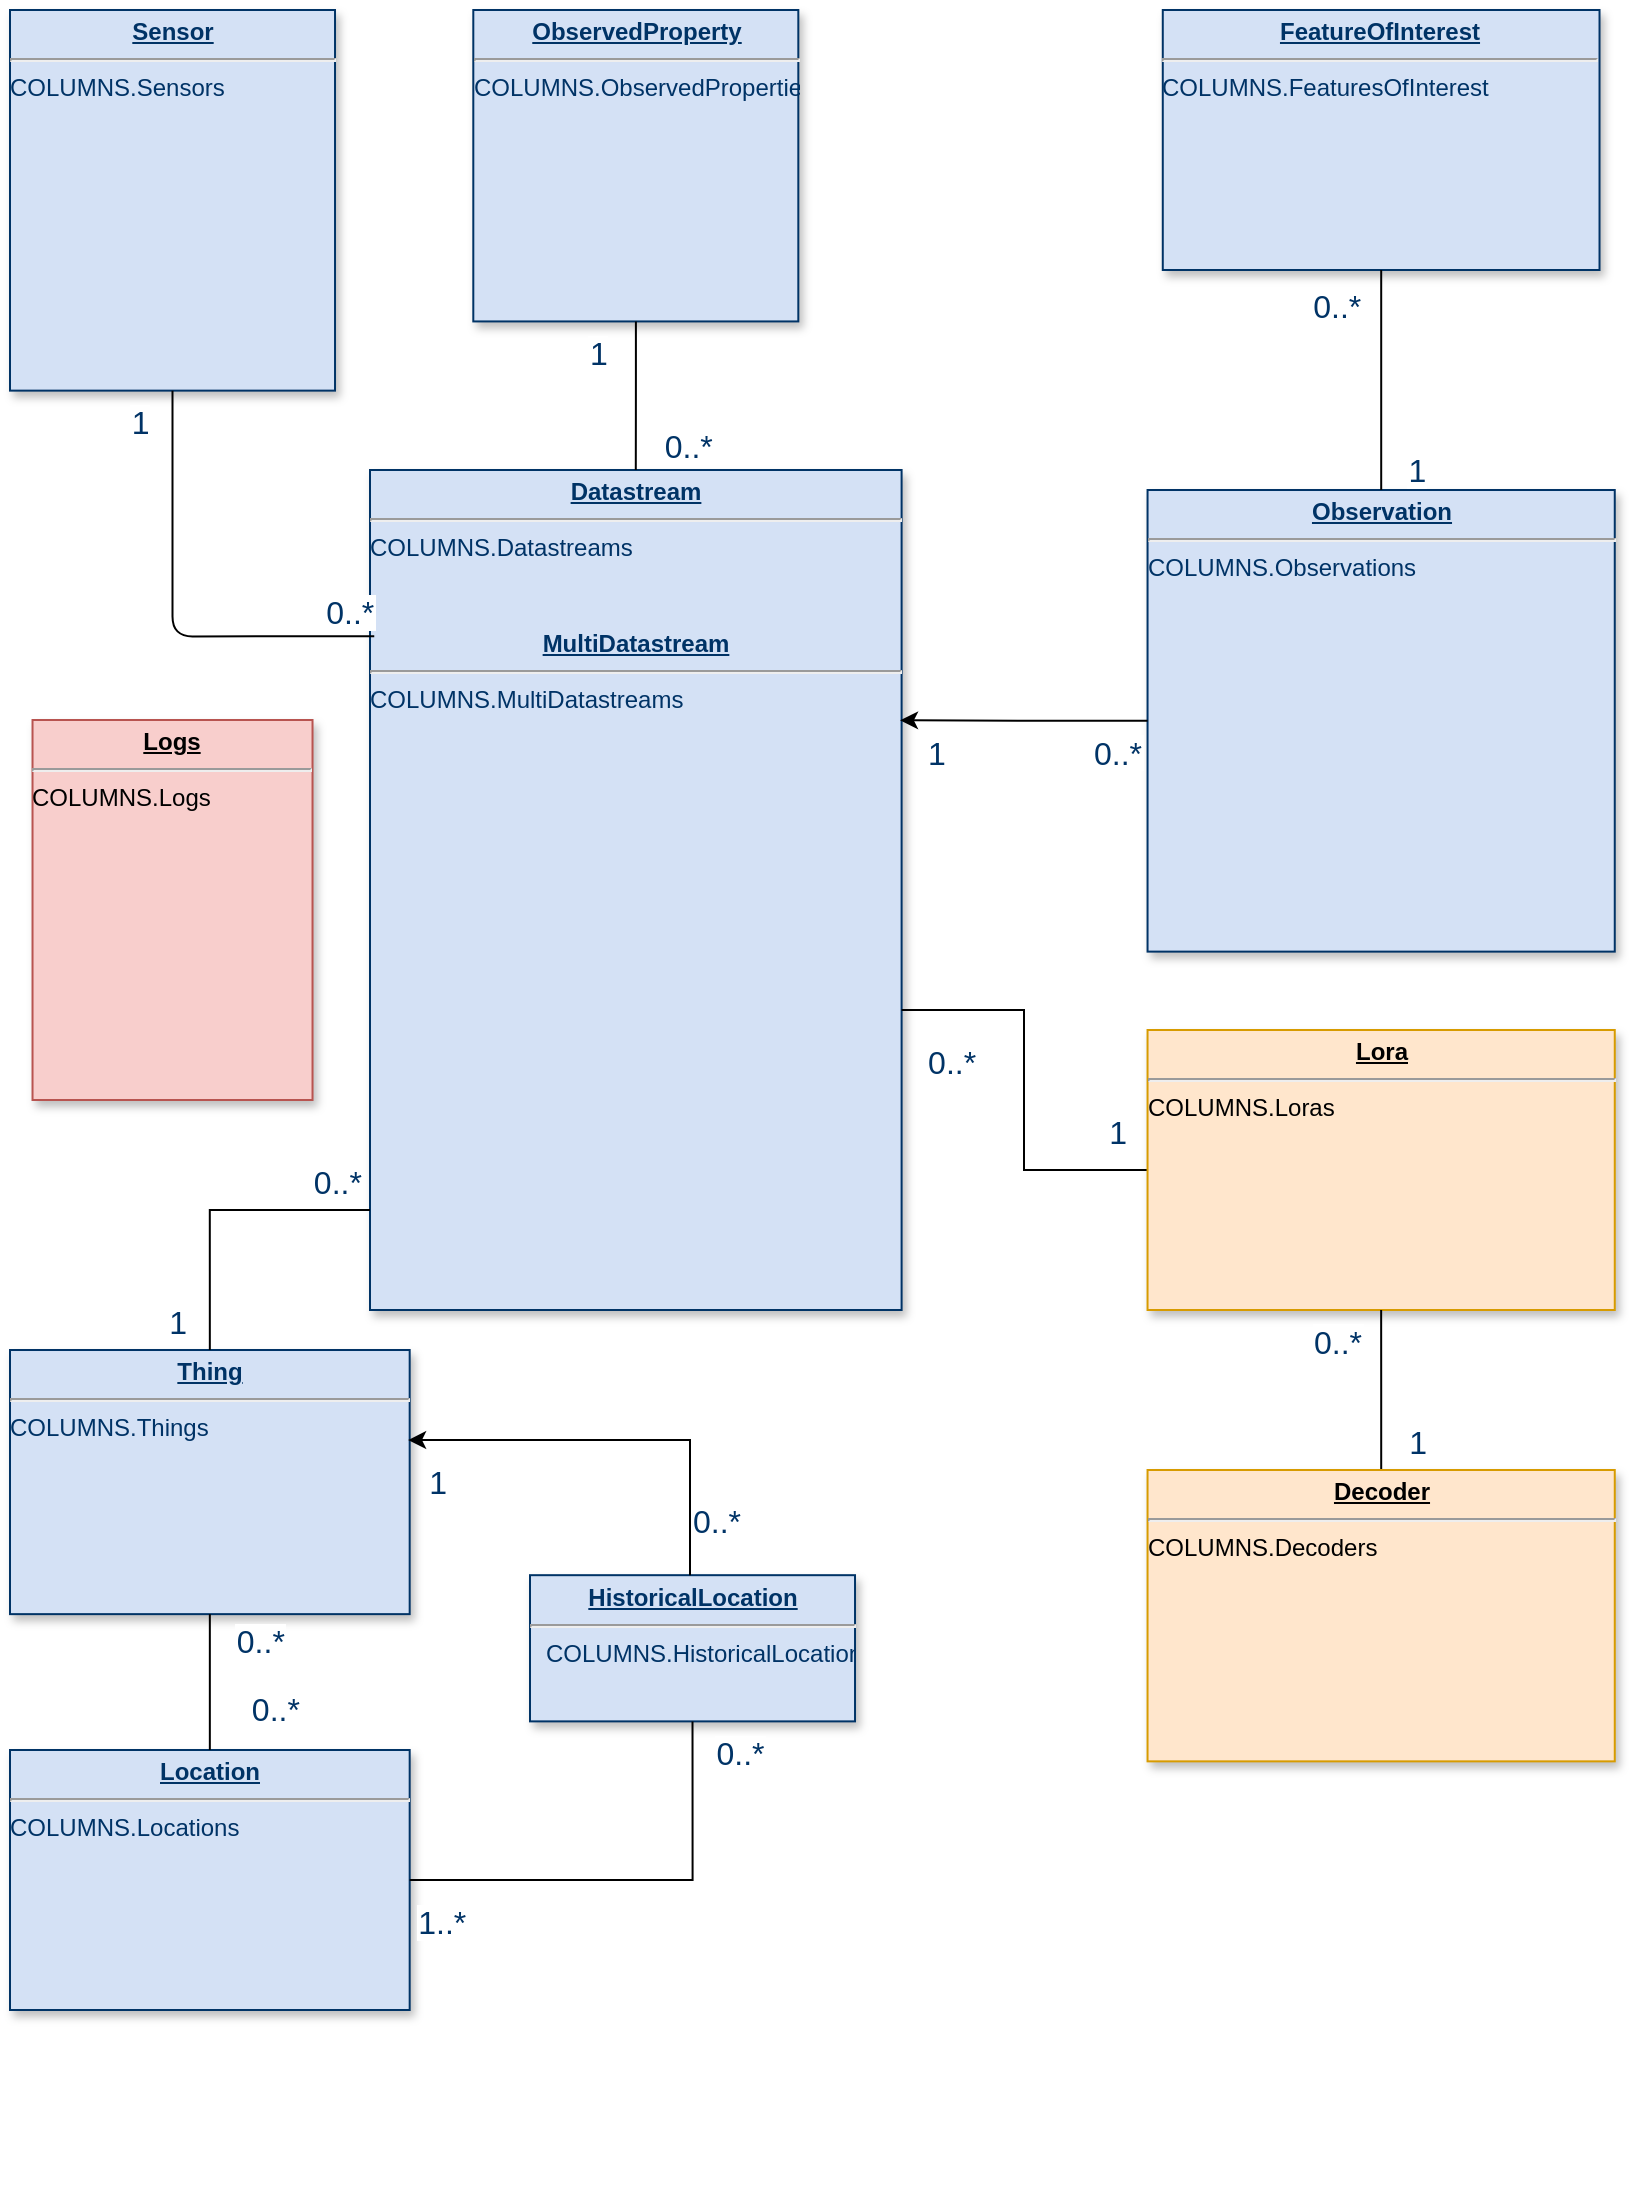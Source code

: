 <mxfile version="22.1.18" type="github">
  <diagram name="Page-1" id="efa7a0a1-bf9b-a30e-e6df-94a7791c09e9">
    <mxGraphModel dx="2576" dy="2226" grid="1" gridSize="10" guides="1" tooltips="1" connect="1" arrows="1" fold="1" page="1" pageScale="1" pageWidth="826" pageHeight="1169" background="none" math="0" shadow="0">
      <root>
        <mxCell id="0" />
        <mxCell id="1" parent="0" />
        <mxCell id="BFmJljl-8hoy7SMpkLxM-120" value="" style="group" parent="1" vertex="1" connectable="0">
          <mxGeometry y="-30" width="813.61" height="1089" as="geometry" />
        </mxCell>
        <mxCell id="34" value="&lt;p style=&quot;margin: 0px ; margin-top: 4px ; text-align: center ; text-decoration: underline&quot;&gt;&lt;strong&gt;Thing&lt;/strong&gt;&lt;/p&gt;&lt;hr&gt;COLUMNS.Things" style="verticalAlign=top;align=left;overflow=fill;fontSize=12;fontFamily=Helvetica;html=1;strokeColor=#003366;shadow=1;fillColor=#D4E1F5;fontColor=#003366" parent="BFmJljl-8hoy7SMpkLxM-120" vertex="1">
          <mxGeometry y="670.004" width="199.84" height="132.063" as="geometry" />
        </mxCell>
        <mxCell id="22" value="&lt;p style=&quot;margin: 0px; margin-top: 4px; text-align: center; text-decoration: underline;&quot;&gt;&lt;strong&gt;Observation&lt;/strong&gt;&lt;/p&gt;&lt;hr&gt;COLUMNS.Observations" style="verticalAlign=top;align=left;overflow=fill;fontSize=12;fontFamily=Helvetica;html=1;strokeColor=#003366;shadow=1;fillColor=#D4E1F5;fontColor=#003366" parent="BFmJljl-8hoy7SMpkLxM-120" vertex="1">
          <mxGeometry x="568.775" y="240.004" width="233.605" height="230.806" as="geometry" />
        </mxCell>
        <mxCell id="23" value="&lt;p style=&quot;margin: 0px; margin-top: 4px; text-align: center; text-decoration: underline;&quot;&gt;&lt;strong&gt;ObservedProperty&lt;/strong&gt;&lt;/p&gt;&lt;hr&gt;COLUMNS.ObservedProperties" style="verticalAlign=top;align=left;overflow=fill;fontSize=12;fontFamily=Helvetica;html=1;strokeColor=#003366;shadow=1;fillColor=#D4E1F5;fontColor=#003366" parent="BFmJljl-8hoy7SMpkLxM-120" vertex="1">
          <mxGeometry x="231.65" width="162.51" height="155.714" as="geometry" />
        </mxCell>
        <mxCell id="24" value="&lt;p style=&quot;margin: 0px; margin-top: 4px; text-align: center; text-decoration: underline;&quot;&gt;&lt;strong&gt;Sensor&lt;/strong&gt;&lt;/p&gt;&lt;hr&gt;COLUMNS.Sensors" style="verticalAlign=top;align=left;overflow=fill;fontSize=12;fontFamily=Helvetica;html=1;strokeColor=#003366;shadow=1;fillColor=#D4E1F5;fontColor=#003366" parent="BFmJljl-8hoy7SMpkLxM-120" vertex="1">
          <mxGeometry width="162.51" height="190.317" as="geometry" />
        </mxCell>
        <mxCell id="27" value="&lt;p style=&quot;margin: 0px; margin-top: 4px; text-align: center; text-decoration: underline;&quot;&gt;&lt;strong&gt;FeatureOfInterest&lt;/strong&gt;&lt;/p&gt;&lt;hr&gt;COLUMNS.FeaturesOfInterest" style="verticalAlign=top;align=left;overflow=fill;fontSize=12;fontFamily=Helvetica;html=1;strokeColor=#003366;shadow=1;fillColor=#D4E1F5;fontColor=#003366" parent="BFmJljl-8hoy7SMpkLxM-120" vertex="1">
          <mxGeometry x="576.39" width="218.37" height="130" as="geometry" />
        </mxCell>
        <mxCell id="28" value="&lt;p style=&quot;margin: 0px; margin-top: 4px; text-align: center; text-decoration: underline;&quot;&gt;&lt;strong&gt;Location&lt;/strong&gt;&lt;/p&gt;&lt;hr&gt;COLUMNS.Locations" style="verticalAlign=top;align=left;overflow=fill;fontSize=12;fontFamily=Helvetica;html=1;strokeColor=#003366;shadow=1;fillColor=#D4E1F5;fontColor=#003366" parent="BFmJljl-8hoy7SMpkLxM-120" vertex="1">
          <mxGeometry y="870" width="199.84" height="130" as="geometry" />
        </mxCell>
        <mxCell id="29" value="&lt;p style=&quot;margin: 0px; margin-top: 4px; text-align: center; text-decoration: underline;&quot;&gt;&lt;strong&gt;Datastream&lt;/strong&gt;&lt;/p&gt;&lt;hr&gt;&lt;div&gt;COLUMNS.Datastreams&lt;/div&gt;&lt;div&gt;&lt;br&gt;&lt;/div&gt;&lt;div&gt;&lt;br&gt;&lt;/div&gt;&lt;div&gt;&lt;p style=&quot;margin: 0px; margin-top: 4px; text-align: center; text-decoration: underline;&quot;&gt;&lt;strong&gt;MultiDatastream&lt;/strong&gt;&lt;/p&gt;&lt;hr&gt;COLUMNS.MultiDatastreams&lt;/div&gt;" style="verticalAlign=top;align=left;overflow=fill;fontSize=12;fontFamily=Helvetica;html=1;strokeColor=#003366;shadow=1;fillColor=#D4E1F5;fontColor=#003366" parent="BFmJljl-8hoy7SMpkLxM-120" vertex="1">
          <mxGeometry x="180" y="230" width="265.8" height="420" as="geometry" />
        </mxCell>
        <mxCell id="33" value="&lt;p style=&quot;margin: 0px; margin-top: 4px; text-align: center; text-decoration: underline;&quot;&gt;&lt;strong&gt;HistoricalLocation&lt;/strong&gt;&lt;/p&gt;&lt;hr&gt;&lt;p style=&quot;margin: 0px; margin-left: 8px;&quot;&gt;COLUMNS.HistoricalLocations&lt;/p&gt;" style="verticalAlign=top;align=left;overflow=fill;fontSize=12;fontFamily=Helvetica;html=1;strokeColor=#003366;shadow=1;fillColor=#D4E1F5;fontColor=#003366" parent="BFmJljl-8hoy7SMpkLxM-120" vertex="1">
          <mxGeometry x="260" y="782.59" width="162.51" height="73.1" as="geometry" />
        </mxCell>
        <mxCell id="51" value="" style="endArrow=none;endSize=12;startArrow=none;startSize=14;startFill=0;edgeStyle=orthogonalEdgeStyle;endFill=0;" parent="BFmJljl-8hoy7SMpkLxM-120" source="23" target="29" edge="1">
          <mxGeometry x="395.463" y="615.483" as="geometry">
            <mxPoint x="385.306" y="597.897" as="sourcePoint" />
            <mxPoint x="547.814" y="597.897" as="targetPoint" />
          </mxGeometry>
        </mxCell>
        <mxCell id="52" value="1" style="resizable=0;align=left;verticalAlign=top;labelBackgroundColor=#ffffff;fontSize=16;strokeColor=#003366;shadow=1;fillColor=#D4E1F5;fontColor=#003366" parent="51" connectable="0" vertex="1">
          <mxGeometry x="-1" relative="1" as="geometry">
            <mxPoint x="-25" as="offset" />
          </mxGeometry>
        </mxCell>
        <mxCell id="53" value="0..*&#xa;" style="resizable=0;align=right;verticalAlign=top;labelBackgroundColor=#ffffff;fontSize=16;strokeColor=#003366;shadow=1;fillColor=#D4E1F5;fontColor=#003366" parent="51" connectable="0" vertex="1">
          <mxGeometry x="1" relative="1" as="geometry">
            <mxPoint x="40" y="-28" as="offset" />
          </mxGeometry>
        </mxCell>
        <mxCell id="66" value="" style="endArrow=none;endSize=12;startArrow=none;startSize=14;startFill=0;edgeStyle=orthogonalEdgeStyle;entryX=1;entryY=0.5;entryDx=0;entryDy=0;endFill=0;exitX=0.5;exitY=1;exitDx=0;exitDy=0;rounded=0;curved=0;" parent="BFmJljl-8hoy7SMpkLxM-120" source="33" target="28" edge="1">
          <mxGeometry x="476.717" y="925.264" as="geometry">
            <mxPoint x="466.56" y="907.679" as="sourcePoint" />
            <mxPoint x="985.204" y="1336.477" as="targetPoint" />
          </mxGeometry>
        </mxCell>
        <mxCell id="67" value="0..*" style="resizable=0;align=left;verticalAlign=top;labelBackgroundColor=#ffffff;fontSize=16;strokeColor=#003366;shadow=1;fillColor=#D4E1F5;fontColor=#003366" parent="66" connectable="0" vertex="1">
          <mxGeometry x="-1" relative="1" as="geometry">
            <mxPoint x="10" as="offset" />
          </mxGeometry>
        </mxCell>
        <mxCell id="68" value="1..*" style="resizable=0;align=right;verticalAlign=top;labelBackgroundColor=#ffffff;fontSize=16;strokeColor=#003366;shadow=1;fillColor=#D4E1F5;fontColor=#003366" parent="66" connectable="0" vertex="1">
          <mxGeometry x="1" relative="1" as="geometry">
            <mxPoint x="30" y="5" as="offset" />
          </mxGeometry>
        </mxCell>
        <mxCell id="72" value="" style="endArrow=none;endSize=12;startArrow=none;startSize=14;startFill=0;edgeStyle=orthogonalEdgeStyle;rounded=0;endFill=0;exitX=0.5;exitY=0;exitDx=0;exitDy=0;" parent="BFmJljl-8hoy7SMpkLxM-120" source="34" edge="1">
          <mxGeometry x="425.933" y="1441.988" as="geometry">
            <mxPoint x="415.776" y="1424.403" as="sourcePoint" />
            <mxPoint x="180" y="600" as="targetPoint" />
            <Array as="points">
              <mxPoint x="100" y="600" />
              <mxPoint x="180" y="600" />
            </Array>
          </mxGeometry>
        </mxCell>
        <mxCell id="73" value="0..*&#xa;" style="resizable=0;align=left;verticalAlign=top;labelBackgroundColor=#ffffff;fontSize=16;strokeColor=#003366;shadow=1;fillColor=#D4E1F5;fontColor=#003366" parent="72" connectable="0" vertex="1">
          <mxGeometry x="-1" relative="1" as="geometry">
            <mxPoint x="50" y="-100" as="offset" />
          </mxGeometry>
        </mxCell>
        <mxCell id="74" value="1" style="resizable=0;align=right;verticalAlign=top;labelBackgroundColor=#ffffff;fontSize=16;strokeColor=#003366;shadow=1;fillColor=#D4E1F5;fontColor=#003366" parent="72" connectable="0" vertex="1">
          <mxGeometry x="1" relative="1" as="geometry">
            <mxPoint x="-90" y="40" as="offset" />
          </mxGeometry>
        </mxCell>
        <mxCell id="84" value="" style="endArrow=none;endSize=12;startArrow=none;startSize=14;startFill=0;edgeStyle=orthogonalEdgeStyle;endFill=0;" parent="BFmJljl-8hoy7SMpkLxM-120" source="27" target="22" edge="1">
          <mxGeometry x="1411.137" y="228.608" as="geometry">
            <mxPoint x="1400.98" y="211.023" as="sourcePoint" />
            <mxPoint x="1563.488" y="211.023" as="targetPoint" />
          </mxGeometry>
        </mxCell>
        <mxCell id="85" value="0..*" style="resizable=0;align=left;verticalAlign=top;labelBackgroundColor=#ffffff;fontSize=16;strokeColor=#003366;shadow=1;fillColor=#D4E1F5;fontColor=#003366" parent="84" connectable="0" vertex="1">
          <mxGeometry x="-1" relative="1" as="geometry">
            <mxPoint x="-36" y="2" as="offset" />
          </mxGeometry>
        </mxCell>
        <mxCell id="86" value="1" style="resizable=0;align=right;verticalAlign=top;labelBackgroundColor=#ffffff;fontSize=16;strokeColor=#003366;shadow=1;fillColor=#D4E1F5;fontColor=#003366" parent="84" connectable="0" vertex="1">
          <mxGeometry x="1" relative="1" as="geometry">
            <mxPoint x="24" y="-26" as="offset" />
          </mxGeometry>
        </mxCell>
        <mxCell id="99" value="" style="endArrow=none;endSize=12;startArrow=none;startSize=14;startFill=0;edgeStyle=orthogonalEdgeStyle;endFill=0;exitX=0.008;exitY=0.198;exitDx=0;exitDy=0;exitPerimeter=0;" parent="BFmJljl-8hoy7SMpkLxM-120" source="29" target="24" edge="1">
          <mxGeometry x="375.149" y="633.068" as="geometry">
            <mxPoint x="170" y="310" as="sourcePoint" />
            <mxPoint x="527.5" y="615.483" as="targetPoint" />
            <Array as="points" />
          </mxGeometry>
        </mxCell>
        <mxCell id="100" value="0..*&#xa;" style="resizable=0;align=left;verticalAlign=top;labelBackgroundColor=#ffffff;fontSize=16;strokeColor=#003366;shadow=1;fillColor=#D4E1F5;fontColor=#003366" parent="99" connectable="0" vertex="1">
          <mxGeometry x="-1" relative="1" as="geometry">
            <mxPoint x="-26" y="-28" as="offset" />
          </mxGeometry>
        </mxCell>
        <mxCell id="101" value="1" style="resizable=0;align=right;verticalAlign=top;labelBackgroundColor=#ffffff;fontSize=16;strokeColor=#003366;shadow=1;fillColor=#D4E1F5;fontColor=#003366" parent="99" connectable="0" vertex="1">
          <mxGeometry x="1" relative="1" as="geometry">
            <mxPoint x="-10" as="offset" />
          </mxGeometry>
        </mxCell>
        <mxCell id="107" value="" style="endArrow=none;edgeStyle=orthogonalEdgeStyle;" parent="BFmJljl-8hoy7SMpkLxM-120" source="28" target="34" edge="1">
          <mxGeometry x="192.978" y="1670.596" as="geometry">
            <mxPoint x="182.821" y="1653.011" as="sourcePoint" />
            <mxPoint x="345.329" y="1653.011" as="targetPoint" />
          </mxGeometry>
        </mxCell>
        <mxCell id="108" value="0..*" style="resizable=0;align=left;verticalAlign=bottom;labelBackgroundColor=#ffffff;fontSize=16;strokeColor=#003366;shadow=1;fillColor=#D4E1F5;fontColor=#003366" parent="107" connectable="0" vertex="1">
          <mxGeometry x="-1" relative="1" as="geometry">
            <mxPoint x="19" y="-10" as="offset" />
          </mxGeometry>
        </mxCell>
        <mxCell id="109" value="0..*" style="resizable=0;align=right;verticalAlign=bottom;labelBackgroundColor=#ffffff;fontSize=16;strokeColor=#003366;shadow=1;fillColor=#D4E1F5;fontColor=#003366" parent="107" connectable="0" vertex="1">
          <mxGeometry x="1" relative="1" as="geometry">
            <mxPoint x="39" y="24" as="offset" />
          </mxGeometry>
        </mxCell>
        <mxCell id="BFmJljl-8hoy7SMpkLxM-113" value="1" style="resizable=0;align=right;verticalAlign=top;labelBackgroundColor=#ffffff;fontSize=16;strokeColor=#003366;shadow=1;fillColor=#D4E1F5;fontColor=#003366" parent="BFmJljl-8hoy7SMpkLxM-120" connectable="0" vertex="1">
          <mxGeometry x="219.998" y="720.003" as="geometry" />
        </mxCell>
        <mxCell id="BFmJljl-8hoy7SMpkLxM-115" value="0..*" style="resizable=0;align=right;verticalAlign=bottom;labelBackgroundColor=#ffffff;fontSize=16;strokeColor=#003366;shadow=1;fillColor=#D4E1F5;fontColor=#003366" parent="BFmJljl-8hoy7SMpkLxM-120" connectable="0" vertex="1">
          <mxGeometry x="389.996" y="909.996" as="geometry">
            <mxPoint x="-23" y="-144" as="offset" />
          </mxGeometry>
        </mxCell>
        <mxCell id="BFmJljl-8hoy7SMpkLxM-118" value="0..*" style="resizable=0;align=left;verticalAlign=top;labelBackgroundColor=#ffffff;fontSize=16;strokeColor=#003366;shadow=1;fillColor=#D4E1F5;fontColor=#003366" parent="BFmJljl-8hoy7SMpkLxM-120" connectable="0" vertex="1">
          <mxGeometry x="540.004" y="355.407" as="geometry" />
        </mxCell>
        <mxCell id="BFmJljl-8hoy7SMpkLxM-119" value="1" style="resizable=0;align=left;verticalAlign=top;labelBackgroundColor=#ffffff;fontSize=16;strokeColor=#003366;shadow=1;fillColor=#D4E1F5;fontColor=#003366" parent="BFmJljl-8hoy7SMpkLxM-120" connectable="0" vertex="1">
          <mxGeometry x="457.053" y="355.407" as="geometry" />
        </mxCell>
        <mxCell id="66y8NtmILaIC8j_On_x9-113" style="edgeStyle=orthogonalEdgeStyle;rounded=0;orthogonalLoop=1;jettySize=auto;html=1;endArrow=none;endFill=0;" parent="BFmJljl-8hoy7SMpkLxM-120" source="ud7CbGnxaNB6CiTCzgtE-109" target="29" edge="1">
          <mxGeometry relative="1" as="geometry">
            <Array as="points">
              <mxPoint x="507" y="580" />
              <mxPoint x="507" y="500" />
            </Array>
          </mxGeometry>
        </mxCell>
        <mxCell id="ud7CbGnxaNB6CiTCzgtE-109" value="&lt;p style=&quot;margin: 0px; margin-top: 4px; text-align: center; text-decoration: underline;&quot;&gt;&lt;strong&gt;Lora&lt;/strong&gt;&lt;/p&gt;&lt;hr&gt;COLUMNS.Loras" style="verticalAlign=top;align=left;overflow=fill;fontSize=12;fontFamily=Helvetica;html=1;strokeColor=#d79b00;shadow=1;fillColor=#ffe6cc;" parent="BFmJljl-8hoy7SMpkLxM-120" vertex="1">
          <mxGeometry x="568.77" y="510" width="233.61" height="140" as="geometry" />
        </mxCell>
        <mxCell id="66y8NtmILaIC8j_On_x9-109" style="edgeStyle=orthogonalEdgeStyle;rounded=0;orthogonalLoop=1;jettySize=auto;html=1;entryX=0.5;entryY=1;entryDx=0;entryDy=0;endArrow=none;endFill=0;" parent="BFmJljl-8hoy7SMpkLxM-120" source="ud7CbGnxaNB6CiTCzgtE-110" target="ud7CbGnxaNB6CiTCzgtE-109" edge="1">
          <mxGeometry relative="1" as="geometry" />
        </mxCell>
        <mxCell id="ud7CbGnxaNB6CiTCzgtE-110" value="&lt;p style=&quot;margin: 0px; margin-top: 4px; text-align: center; text-decoration: underline;&quot;&gt;&lt;strong&gt;Decoder&lt;/strong&gt;&lt;/p&gt;&lt;hr&gt;&lt;div&gt;COLUMNS.Decoders&lt;/div&gt;&lt;div&gt;&lt;br&gt;&lt;/div&gt;" style="verticalAlign=top;align=left;overflow=fill;fontSize=12;fontFamily=Helvetica;html=1;strokeColor=#d79b00;shadow=1;fillColor=#ffe6cc;" parent="BFmJljl-8hoy7SMpkLxM-120" vertex="1">
          <mxGeometry x="568.77" y="730.0" width="233.61" height="145.682" as="geometry" />
        </mxCell>
        <mxCell id="ud7CbGnxaNB6CiTCzgtE-113" value="0..*&#xa;" style="resizable=0;align=left;verticalAlign=top;labelBackgroundColor=#ffffff;fontSize=16;strokeColor=#003366;shadow=1;fillColor=#D4E1F5;fontColor=#003366" parent="BFmJljl-8hoy7SMpkLxM-120" connectable="0" vertex="1">
          <mxGeometry x="457.05" y="510" as="geometry" />
        </mxCell>
        <mxCell id="ud7CbGnxaNB6CiTCzgtE-114" value="1" style="resizable=0;align=right;verticalAlign=top;labelBackgroundColor=#ffffff;fontSize=16;strokeColor=#003366;shadow=1;fillColor=#D4E1F5;fontColor=#003366" parent="BFmJljl-8hoy7SMpkLxM-120" connectable="0" vertex="1">
          <mxGeometry x="560" y="545.004" as="geometry" />
        </mxCell>
        <mxCell id="ud7CbGnxaNB6CiTCzgtE-116" value="1" style="resizable=0;align=right;verticalAlign=top;labelBackgroundColor=#ffffff;fontSize=16;strokeColor=#003366;shadow=1;fillColor=#D4E1F5;fontColor=#003366" parent="BFmJljl-8hoy7SMpkLxM-120" connectable="0" vertex="1">
          <mxGeometry x="710" y="700" as="geometry" />
        </mxCell>
        <mxCell id="ud7CbGnxaNB6CiTCzgtE-119" value="0..*&#xa;" style="resizable=0;align=left;verticalAlign=top;labelBackgroundColor=#ffffff;fontSize=16;strokeColor=#003366;shadow=1;fillColor=#D4E1F5;fontColor=#003366" parent="BFmJljl-8hoy7SMpkLxM-120" connectable="0" vertex="1">
          <mxGeometry x="650" y="649.997" as="geometry" />
        </mxCell>
        <mxCell id="rQaWSIzN3dqc3fvIYqgy-109" style="edgeStyle=orthogonalEdgeStyle;rounded=0;orthogonalLoop=1;jettySize=auto;html=1;entryX=0.996;entryY=0.341;entryDx=0;entryDy=0;entryPerimeter=0;" edge="1" parent="BFmJljl-8hoy7SMpkLxM-120" source="33" target="34">
          <mxGeometry relative="1" as="geometry">
            <Array as="points">
              <mxPoint x="340" y="715" />
            </Array>
          </mxGeometry>
        </mxCell>
        <mxCell id="rQaWSIzN3dqc3fvIYqgy-110" style="edgeStyle=orthogonalEdgeStyle;rounded=0;orthogonalLoop=1;jettySize=auto;html=1;entryX=0.997;entryY=0.298;entryDx=0;entryDy=0;entryPerimeter=0;" edge="1" parent="BFmJljl-8hoy7SMpkLxM-120" source="22" target="29">
          <mxGeometry relative="1" as="geometry" />
        </mxCell>
        <mxCell id="rQaWSIzN3dqc3fvIYqgy-152" value="&lt;p style=&quot;margin: 0px; margin-top: 4px; text-align: center; text-decoration: underline;&quot;&gt;&lt;strong&gt;Logs&lt;/strong&gt;&lt;/p&gt;&lt;hr&gt;COLUMNS.Logs" style="verticalAlign=top;align=left;overflow=fill;fontSize=12;fontFamily=Helvetica;html=1;strokeColor=#b85450;shadow=1;fillColor=#f8cecc;" vertex="1" parent="BFmJljl-8hoy7SMpkLxM-120">
          <mxGeometry x="11.26" y="355" width="140" height="190" as="geometry" />
        </mxCell>
      </root>
    </mxGraphModel>
  </diagram>
</mxfile>
